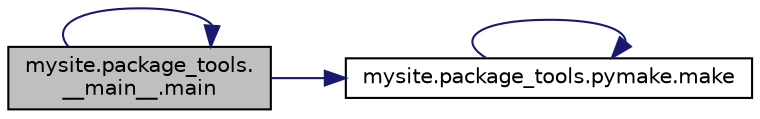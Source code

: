 digraph "mysite.package_tools.__main__.main"
{
 // LATEX_PDF_SIZE
  edge [fontname="Helvetica",fontsize="10",labelfontname="Helvetica",labelfontsize="10"];
  node [fontname="Helvetica",fontsize="10",shape=record];
  rankdir="LR";
  Node1 [label="mysite.package_tools.\l__main__.main",height=0.2,width=0.4,color="black", fillcolor="grey75", style="filled", fontcolor="black",tooltip=" "];
  Node1 -> Node1 [color="midnightblue",fontsize="10",style="solid",fontname="Helvetica"];
  Node1 -> Node2 [color="midnightblue",fontsize="10",style="solid",fontname="Helvetica"];
  Node2 [label="mysite.package_tools.pymake.make",height=0.2,width=0.4,color="black", fillcolor="white", style="filled",URL="$namespacemysite_1_1package__tools_1_1pymake.html#ab4473127f5ccc9b0507c93acf3068a85",tooltip=" "];
  Node2 -> Node2 [color="midnightblue",fontsize="10",style="solid",fontname="Helvetica"];
}
